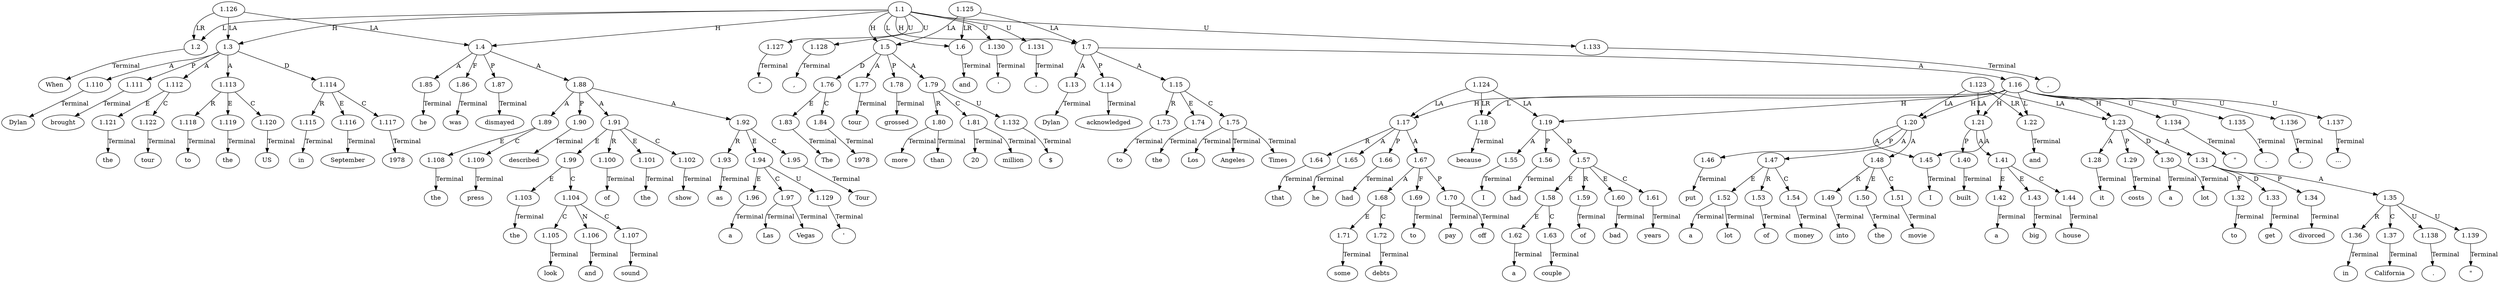 // Graph
digraph {
	0.1 [label="\"" ordering=out]
	0.10 [label=in ordering=out]
	0.11 [label=September ordering=out]
	0.12 [label=1978 ordering=out]
	0.13 [label="," ordering=out]
	0.14 [label=he ordering=out]
	0.15 [label=was ordering=out]
	0.16 [label=dismayed ordering=out]
	0.17 [label=the ordering=out]
	0.18 [label=press ordering=out]
	0.19 [label=described ordering=out]
	0.2 [label=When ordering=out]
	0.20 [label=the ordering=out]
	0.21 [label=look ordering=out]
	0.22 [label=and ordering=out]
	0.23 [label=sound ordering=out]
	0.24 [label=of ordering=out]
	0.25 [label=the ordering=out]
	0.26 [label=show ordering=out]
	0.27 [label=as ordering=out]
	0.28 [label=a ordering=out]
	0.29 [label="'" ordering=out]
	0.3 [label=Dylan ordering=out]
	0.30 [label=Las ordering=out]
	0.31 [label=Vegas ordering=out]
	0.32 [label=Tour ordering=out]
	0.33 [label="'" ordering=out]
	0.34 [label="." ordering=out]
	0.35 [label=The ordering=out]
	0.36 [label=1978 ordering=out]
	0.37 [label=tour ordering=out]
	0.38 [label=grossed ordering=out]
	0.39 [label=more ordering=out]
	0.4 [label=brought ordering=out]
	0.40 [label=than ordering=out]
	0.41 [label="$" ordering=out]
	0.42 [label=20 ordering=out]
	0.43 [label=million ordering=out]
	0.44 [label="," ordering=out]
	0.45 [label=and ordering=out]
	0.46 [label=Dylan ordering=out]
	0.47 [label=acknowledged ordering=out]
	0.48 [label=to ordering=out]
	0.49 [label=the ordering=out]
	0.5 [label=the ordering=out]
	0.50 [label=Los ordering=out]
	0.51 [label=Angeles ordering=out]
	0.52 [label=Times ordering=out]
	0.53 [label=that ordering=out]
	0.54 [label=he ordering=out]
	0.55 [label=had ordering=out]
	0.56 [label=some ordering=out]
	0.57 [label=debts ordering=out]
	0.58 [label=to ordering=out]
	0.59 [label=pay ordering=out]
	0.6 [label=tour ordering=out]
	0.60 [label=off ordering=out]
	0.61 [label=because ordering=out]
	0.62 [label="\"" ordering=out]
	0.63 [label=I ordering=out]
	0.64 [label=had ordering=out]
	0.65 [label=a ordering=out]
	0.66 [label=couple ordering=out]
	0.67 [label=of ordering=out]
	0.68 [label=bad ordering=out]
	0.69 [label=years ordering=out]
	0.7 [label=to ordering=out]
	0.70 [label="." ordering=out]
	0.71 [label=I ordering=out]
	0.72 [label=put ordering=out]
	0.73 [label=a ordering=out]
	0.74 [label=lot ordering=out]
	0.75 [label=of ordering=out]
	0.76 [label=money ordering=out]
	0.77 [label=into ordering=out]
	0.78 [label=the ordering=out]
	0.79 [label=movie ordering=out]
	0.8 [label=the ordering=out]
	0.80 [label="," ordering=out]
	0.81 [label=built ordering=out]
	0.82 [label=a ordering=out]
	0.83 [label=big ordering=out]
	0.84 [label=house ordering=out]
	0.85 [label="..." ordering=out]
	0.86 [label=and ordering=out]
	0.87 [label=it ordering=out]
	0.88 [label=costs ordering=out]
	0.89 [label=a ordering=out]
	0.9 [label=US ordering=out]
	0.90 [label=lot ordering=out]
	0.91 [label=to ordering=out]
	0.92 [label=get ordering=out]
	0.93 [label=divorced ordering=out]
	0.94 [label=in ordering=out]
	0.95 [label=California ordering=out]
	0.96 [label="." ordering=out]
	0.97 [label="\"" ordering=out]
	1.1 [label=1.1 ordering=out]
	1.2 [label=1.2 ordering=out]
	1.3 [label=1.3 ordering=out]
	1.4 [label=1.4 ordering=out]
	1.5 [label=1.5 ordering=out]
	1.6 [label=1.6 ordering=out]
	1.7 [label=1.7 ordering=out]
	1.13 [label=1.13 ordering=out]
	1.14 [label=1.14 ordering=out]
	1.15 [label=1.15 ordering=out]
	1.16 [label=1.16 ordering=out]
	1.17 [label=1.17 ordering=out]
	1.18 [label=1.18 ordering=out]
	1.19 [label=1.19 ordering=out]
	1.20 [label=1.20 ordering=out]
	1.21 [label=1.21 ordering=out]
	1.22 [label=1.22 ordering=out]
	1.23 [label=1.23 ordering=out]
	1.28 [label=1.28 ordering=out]
	1.29 [label=1.29 ordering=out]
	1.30 [label=1.30 ordering=out]
	1.31 [label=1.31 ordering=out]
	1.32 [label=1.32 ordering=out]
	1.33 [label=1.33 ordering=out]
	1.34 [label=1.34 ordering=out]
	1.35 [label=1.35 ordering=out]
	1.36 [label=1.36 ordering=out]
	1.37 [label=1.37 ordering=out]
	1.40 [label=1.40 ordering=out]
	1.41 [label=1.41 ordering=out]
	1.42 [label=1.42 ordering=out]
	1.43 [label=1.43 ordering=out]
	1.44 [label=1.44 ordering=out]
	1.45 [label=1.45 ordering=out]
	1.46 [label=1.46 ordering=out]
	1.47 [label=1.47 ordering=out]
	1.48 [label=1.48 ordering=out]
	1.49 [label=1.49 ordering=out]
	1.50 [label=1.50 ordering=out]
	1.51 [label=1.51 ordering=out]
	1.52 [label=1.52 ordering=out]
	1.53 [label=1.53 ordering=out]
	1.54 [label=1.54 ordering=out]
	1.55 [label=1.55 ordering=out]
	1.56 [label=1.56 ordering=out]
	1.57 [label=1.57 ordering=out]
	1.58 [label=1.58 ordering=out]
	1.59 [label=1.59 ordering=out]
	1.60 [label=1.60 ordering=out]
	1.61 [label=1.61 ordering=out]
	1.62 [label=1.62 ordering=out]
	1.63 [label=1.63 ordering=out]
	1.64 [label=1.64 ordering=out]
	1.65 [label=1.65 ordering=out]
	1.66 [label=1.66 ordering=out]
	1.67 [label=1.67 ordering=out]
	1.68 [label=1.68 ordering=out]
	1.69 [label=1.69 ordering=out]
	1.70 [label=1.70 ordering=out]
	1.71 [label=1.71 ordering=out]
	1.72 [label=1.72 ordering=out]
	1.73 [label=1.73 ordering=out]
	1.74 [label=1.74 ordering=out]
	1.75 [label=1.75 ordering=out]
	1.76 [label=1.76 ordering=out]
	1.77 [label=1.77 ordering=out]
	1.78 [label=1.78 ordering=out]
	1.79 [label=1.79 ordering=out]
	1.80 [label=1.80 ordering=out]
	1.81 [label=1.81 ordering=out]
	1.83 [label=1.83 ordering=out]
	1.84 [label=1.84 ordering=out]
	1.85 [label=1.85 ordering=out]
	1.86 [label=1.86 ordering=out]
	1.87 [label=1.87 ordering=out]
	1.88 [label=1.88 ordering=out]
	1.89 [label=1.89 ordering=out]
	1.90 [label=1.90 ordering=out]
	1.91 [label=1.91 ordering=out]
	1.92 [label=1.92 ordering=out]
	1.93 [label=1.93 ordering=out]
	1.94 [label=1.94 ordering=out]
	1.95 [label=1.95 ordering=out]
	1.96 [label=1.96 ordering=out]
	1.97 [label=1.97 ordering=out]
	1.99 [label=1.99 ordering=out]
	1.100 [label=1.100 ordering=out]
	1.101 [label=1.101 ordering=out]
	1.102 [label=1.102 ordering=out]
	1.103 [label=1.103 ordering=out]
	1.104 [label=1.104 ordering=out]
	1.105 [label=1.105 ordering=out]
	1.106 [label=1.106 ordering=out]
	1.107 [label=1.107 ordering=out]
	1.108 [label=1.108 ordering=out]
	1.109 [label=1.109 ordering=out]
	1.110 [label=1.110 ordering=out]
	1.111 [label=1.111 ordering=out]
	1.112 [label=1.112 ordering=out]
	1.113 [label=1.113 ordering=out]
	1.114 [label=1.114 ordering=out]
	1.115 [label=1.115 ordering=out]
	1.116 [label=1.116 ordering=out]
	1.117 [label=1.117 ordering=out]
	1.118 [label=1.118 ordering=out]
	1.119 [label=1.119 ordering=out]
	1.120 [label=1.120 ordering=out]
	1.121 [label=1.121 ordering=out]
	1.122 [label=1.122 ordering=out]
	1.123 [label=1.123 ordering=out]
	1.124 [label=1.124 ordering=out]
	1.125 [label=1.125 ordering=out]
	1.126 [label=1.126 ordering=out]
	1.127 [label=1.127 ordering=out]
	1.128 [label=1.128 ordering=out]
	1.129 [label=1.129 ordering=out]
	1.130 [label=1.130 ordering=out]
	1.131 [label=1.131 ordering=out]
	1.132 [label=1.132 ordering=out]
	1.133 [label=1.133 ordering=out]
	1.134 [label=1.134 ordering=out]
	1.135 [label=1.135 ordering=out]
	1.136 [label=1.136 ordering=out]
	1.137 [label=1.137 ordering=out]
	1.138 [label=1.138 ordering=out]
	1.139 [label=1.139 ordering=out]
	1.1 -> 1.2 [label=L ordering=out]
	1.1 -> 1.3 [label=H ordering=out]
	1.1 -> 1.4 [label=H ordering=out]
	1.1 -> 1.5 [label=H ordering=out]
	1.1 -> 1.6 [label=L ordering=out]
	1.1 -> 1.7 [label=H ordering=out]
	1.1 -> 1.127 [label=U ordering=out]
	1.1 -> 1.128 [label=U ordering=out]
	1.1 -> 1.130 [label=U ordering=out]
	1.1 -> 1.131 [label=U ordering=out]
	1.1 -> 1.133 [label=U ordering=out]
	1.2 -> 0.2 [label=Terminal ordering=out]
	1.3 -> 1.110 [label=A ordering=out]
	1.3 -> 1.111 [label=P ordering=out]
	1.3 -> 1.112 [label=A ordering=out]
	1.3 -> 1.113 [label=A ordering=out]
	1.3 -> 1.114 [label=D ordering=out]
	1.4 -> 1.85 [label=A ordering=out]
	1.4 -> 1.86 [label=F ordering=out]
	1.4 -> 1.87 [label=P ordering=out]
	1.4 -> 1.88 [label=A ordering=out]
	1.5 -> 1.76 [label=D ordering=out]
	1.5 -> 1.77 [label=A ordering=out]
	1.5 -> 1.78 [label=P ordering=out]
	1.5 -> 1.79 [label=A ordering=out]
	1.6 -> 0.45 [label=Terminal ordering=out]
	1.7 -> 1.13 [label=A ordering=out]
	1.7 -> 1.14 [label=P ordering=out]
	1.7 -> 1.15 [label=A ordering=out]
	1.7 -> 1.16 [label=A ordering=out]
	1.13 -> 0.46 [label=Terminal ordering=out]
	1.14 -> 0.47 [label=Terminal ordering=out]
	1.15 -> 1.73 [label=R ordering=out]
	1.15 -> 1.74 [label=E ordering=out]
	1.15 -> 1.75 [label=C ordering=out]
	1.16 -> 1.17 [label=H ordering=out]
	1.16 -> 1.18 [label=L ordering=out]
	1.16 -> 1.19 [label=H ordering=out]
	1.16 -> 1.20 [label=H ordering=out]
	1.16 -> 1.21 [label=H ordering=out]
	1.16 -> 1.22 [label=L ordering=out]
	1.16 -> 1.23 [label=H ordering=out]
	1.16 -> 1.134 [label=U ordering=out]
	1.16 -> 1.135 [label=U ordering=out]
	1.16 -> 1.136 [label=U ordering=out]
	1.16 -> 1.137 [label=U ordering=out]
	1.17 -> 1.64 [label=R ordering=out]
	1.17 -> 1.65 [label=A ordering=out]
	1.17 -> 1.66 [label=P ordering=out]
	1.17 -> 1.67 [label=A ordering=out]
	1.18 -> 0.61 [label=Terminal ordering=out]
	1.19 -> 1.55 [label=A ordering=out]
	1.19 -> 1.56 [label=P ordering=out]
	1.19 -> 1.57 [label=D ordering=out]
	1.20 -> 1.45 [label=A ordering=out]
	1.20 -> 1.46 [label=P ordering=out]
	1.20 -> 1.47 [label=A ordering=out]
	1.20 -> 1.48 [label=A ordering=out]
	1.21 -> 1.40 [label=P ordering=out]
	1.21 -> 1.41 [label=A ordering=out]
	1.21 -> 1.45 [label=A ordering=out]
	1.22 -> 0.86 [label=Terminal ordering=out]
	1.23 -> 1.28 [label=A ordering=out]
	1.23 -> 1.29 [label=P ordering=out]
	1.23 -> 1.30 [label=D ordering=out]
	1.23 -> 1.31 [label=A ordering=out]
	1.28 -> 0.87 [label=Terminal ordering=out]
	1.29 -> 0.88 [label=Terminal ordering=out]
	1.30 -> 0.89 [label=Terminal ordering=out]
	1.30 -> 0.90 [label=Terminal ordering=out]
	1.31 -> 1.32 [label=F ordering=out]
	1.31 -> 1.33 [label=D ordering=out]
	1.31 -> 1.34 [label=P ordering=out]
	1.31 -> 1.35 [label=A ordering=out]
	1.32 -> 0.91 [label=Terminal ordering=out]
	1.33 -> 0.92 [label=Terminal ordering=out]
	1.34 -> 0.93 [label=Terminal ordering=out]
	1.35 -> 1.36 [label=R ordering=out]
	1.35 -> 1.37 [label=C ordering=out]
	1.35 -> 1.138 [label=U ordering=out]
	1.35 -> 1.139 [label=U ordering=out]
	1.36 -> 0.94 [label=Terminal ordering=out]
	1.37 -> 0.95 [label=Terminal ordering=out]
	1.40 -> 0.81 [label=Terminal ordering=out]
	1.41 -> 1.42 [label=E ordering=out]
	1.41 -> 1.43 [label=E ordering=out]
	1.41 -> 1.44 [label=C ordering=out]
	1.42 -> 0.82 [label=Terminal ordering=out]
	1.43 -> 0.83 [label=Terminal ordering=out]
	1.44 -> 0.84 [label=Terminal ordering=out]
	1.45 -> 0.71 [label=Terminal ordering=out]
	1.46 -> 0.72 [label=Terminal ordering=out]
	1.47 -> 1.52 [label=E ordering=out]
	1.47 -> 1.53 [label=R ordering=out]
	1.47 -> 1.54 [label=C ordering=out]
	1.48 -> 1.49 [label=R ordering=out]
	1.48 -> 1.50 [label=E ordering=out]
	1.48 -> 1.51 [label=C ordering=out]
	1.49 -> 0.77 [label=Terminal ordering=out]
	1.50 -> 0.78 [label=Terminal ordering=out]
	1.51 -> 0.79 [label=Terminal ordering=out]
	1.52 -> 0.73 [label=Terminal ordering=out]
	1.52 -> 0.74 [label=Terminal ordering=out]
	1.53 -> 0.75 [label=Terminal ordering=out]
	1.54 -> 0.76 [label=Terminal ordering=out]
	1.55 -> 0.63 [label=Terminal ordering=out]
	1.56 -> 0.64 [label=Terminal ordering=out]
	1.57 -> 1.58 [label=E ordering=out]
	1.57 -> 1.59 [label=R ordering=out]
	1.57 -> 1.60 [label=E ordering=out]
	1.57 -> 1.61 [label=C ordering=out]
	1.58 -> 1.62 [label=E ordering=out]
	1.58 -> 1.63 [label=C ordering=out]
	1.59 -> 0.67 [label=Terminal ordering=out]
	1.60 -> 0.68 [label=Terminal ordering=out]
	1.61 -> 0.69 [label=Terminal ordering=out]
	1.62 -> 0.65 [label=Terminal ordering=out]
	1.63 -> 0.66 [label=Terminal ordering=out]
	1.64 -> 0.53 [label=Terminal ordering=out]
	1.65 -> 0.54 [label=Terminal ordering=out]
	1.66 -> 0.55 [label=Terminal ordering=out]
	1.67 -> 1.68 [label=A ordering=out]
	1.67 -> 1.69 [label=F ordering=out]
	1.67 -> 1.70 [label=P ordering=out]
	1.68 -> 1.71 [label=E ordering=out]
	1.68 -> 1.72 [label=C ordering=out]
	1.69 -> 0.58 [label=Terminal ordering=out]
	1.70 -> 0.59 [label=Terminal ordering=out]
	1.70 -> 0.60 [label=Terminal ordering=out]
	1.71 -> 0.56 [label=Terminal ordering=out]
	1.72 -> 0.57 [label=Terminal ordering=out]
	1.73 -> 0.48 [label=Terminal ordering=out]
	1.74 -> 0.49 [label=Terminal ordering=out]
	1.75 -> 0.50 [label=Terminal ordering=out]
	1.75 -> 0.51 [label=Terminal ordering=out]
	1.75 -> 0.52 [label=Terminal ordering=out]
	1.76 -> 1.83 [label=E ordering=out]
	1.76 -> 1.84 [label=C ordering=out]
	1.77 -> 0.37 [label=Terminal ordering=out]
	1.78 -> 0.38 [label=Terminal ordering=out]
	1.79 -> 1.80 [label=R ordering=out]
	1.79 -> 1.81 [label=C ordering=out]
	1.79 -> 1.132 [label=U ordering=out]
	1.80 -> 0.39 [label=Terminal ordering=out]
	1.80 -> 0.40 [label=Terminal ordering=out]
	1.81 -> 0.42 [label=Terminal ordering=out]
	1.81 -> 0.43 [label=Terminal ordering=out]
	1.83 -> 0.35 [label=Terminal ordering=out]
	1.84 -> 0.36 [label=Terminal ordering=out]
	1.85 -> 0.14 [label=Terminal ordering=out]
	1.86 -> 0.15 [label=Terminal ordering=out]
	1.87 -> 0.16 [label=Terminal ordering=out]
	1.88 -> 1.89 [label=A ordering=out]
	1.88 -> 1.90 [label=P ordering=out]
	1.88 -> 1.91 [label=A ordering=out]
	1.88 -> 1.92 [label=A ordering=out]
	1.89 -> 1.108 [label=E ordering=out]
	1.89 -> 1.109 [label=C ordering=out]
	1.90 -> 0.19 [label=Terminal ordering=out]
	1.91 -> 1.99 [label=E ordering=out]
	1.91 -> 1.100 [label=R ordering=out]
	1.91 -> 1.101 [label=E ordering=out]
	1.91 -> 1.102 [label=C ordering=out]
	1.92 -> 1.93 [label=R ordering=out]
	1.92 -> 1.94 [label=E ordering=out]
	1.92 -> 1.95 [label=C ordering=out]
	1.93 -> 0.27 [label=Terminal ordering=out]
	1.94 -> 1.96 [label=E ordering=out]
	1.94 -> 1.97 [label=C ordering=out]
	1.94 -> 1.129 [label=U ordering=out]
	1.95 -> 0.32 [label=Terminal ordering=out]
	1.96 -> 0.28 [label=Terminal ordering=out]
	1.97 -> 0.30 [label=Terminal ordering=out]
	1.97 -> 0.31 [label=Terminal ordering=out]
	1.99 -> 1.103 [label=E ordering=out]
	1.99 -> 1.104 [label=C ordering=out]
	1.100 -> 0.24 [label=Terminal ordering=out]
	1.101 -> 0.25 [label=Terminal ordering=out]
	1.102 -> 0.26 [label=Terminal ordering=out]
	1.103 -> 0.20 [label=Terminal ordering=out]
	1.104 -> 1.105 [label=C ordering=out]
	1.104 -> 1.106 [label=N ordering=out]
	1.104 -> 1.107 [label=C ordering=out]
	1.105 -> 0.21 [label=Terminal ordering=out]
	1.106 -> 0.22 [label=Terminal ordering=out]
	1.107 -> 0.23 [label=Terminal ordering=out]
	1.108 -> 0.17 [label=Terminal ordering=out]
	1.109 -> 0.18 [label=Terminal ordering=out]
	1.110 -> 0.3 [label=Terminal ordering=out]
	1.111 -> 0.4 [label=Terminal ordering=out]
	1.112 -> 1.121 [label=E ordering=out]
	1.112 -> 1.122 [label=C ordering=out]
	1.113 -> 1.118 [label=R ordering=out]
	1.113 -> 1.119 [label=E ordering=out]
	1.113 -> 1.120 [label=C ordering=out]
	1.114 -> 1.115 [label=R ordering=out]
	1.114 -> 1.116 [label=E ordering=out]
	1.114 -> 1.117 [label=C ordering=out]
	1.115 -> 0.10 [label=Terminal ordering=out]
	1.116 -> 0.11 [label=Terminal ordering=out]
	1.117 -> 0.12 [label=Terminal ordering=out]
	1.118 -> 0.7 [label=Terminal ordering=out]
	1.119 -> 0.8 [label=Terminal ordering=out]
	1.120 -> 0.9 [label=Terminal ordering=out]
	1.121 -> 0.5 [label=Terminal ordering=out]
	1.122 -> 0.6 [label=Terminal ordering=out]
	1.123 -> 1.20 [label=LA ordering=out]
	1.123 -> 1.21 [label=LA ordering=out]
	1.123 -> 1.22 [label=LR ordering=out]
	1.123 -> 1.23 [label=LA ordering=out]
	1.124 -> 1.17 [label=LA ordering=out]
	1.124 -> 1.18 [label=LR ordering=out]
	1.124 -> 1.19 [label=LA ordering=out]
	1.125 -> 1.5 [label=LA ordering=out]
	1.125 -> 1.6 [label=LR ordering=out]
	1.125 -> 1.7 [label=LA ordering=out]
	1.126 -> 1.2 [label=LR ordering=out]
	1.126 -> 1.3 [label=LA ordering=out]
	1.126 -> 1.4 [label=LA ordering=out]
	1.127 -> 0.1 [label=Terminal ordering=out]
	1.128 -> 0.13 [label=Terminal ordering=out]
	1.129 -> 0.29 [label=Terminal ordering=out]
	1.130 -> 0.33 [label=Terminal ordering=out]
	1.131 -> 0.34 [label=Terminal ordering=out]
	1.132 -> 0.41 [label=Terminal ordering=out]
	1.133 -> 0.44 [label=Terminal ordering=out]
	1.134 -> 0.62 [label=Terminal ordering=out]
	1.135 -> 0.70 [label=Terminal ordering=out]
	1.136 -> 0.80 [label=Terminal ordering=out]
	1.137 -> 0.85 [label=Terminal ordering=out]
	1.138 -> 0.96 [label=Terminal ordering=out]
	1.139 -> 0.97 [label=Terminal ordering=out]
}
